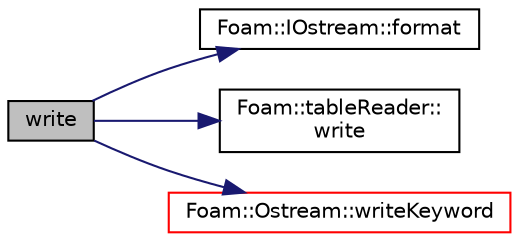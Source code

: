digraph "write"
{
  bgcolor="transparent";
  edge [fontname="Helvetica",fontsize="10",labelfontname="Helvetica",labelfontsize="10"];
  node [fontname="Helvetica",fontsize="10",shape=record];
  rankdir="LR";
  Node203 [label="write",height=0.2,width=0.4,color="black", fillcolor="grey75", style="filled", fontcolor="black"];
  Node203 -> Node204 [color="midnightblue",fontsize="10",style="solid",fontname="Helvetica"];
  Node204 [label="Foam::IOstream::format",height=0.2,width=0.4,color="black",URL="$a27333.html#a33bbef3587114a06f7bdc0b91ba57ed9",tooltip="Return current stream format. "];
  Node203 -> Node205 [color="midnightblue",fontsize="10",style="solid",fontname="Helvetica"];
  Node205 [label="Foam::tableReader::\lwrite",height=0.2,width=0.4,color="black",URL="$a27861.html#a78cec3e4ecac4a89a3ad8d38f2ad21f5",tooltip="Write additional information. "];
  Node203 -> Node206 [color="midnightblue",fontsize="10",style="solid",fontname="Helvetica"];
  Node206 [label="Foam::Ostream::writeKeyword",height=0.2,width=0.4,color="red",URL="$a27345.html#a3c58b2bb9174ea3c4a5fa58095d1290e",tooltip="Write the keyword followed by an appropriate indentation. "];
}
